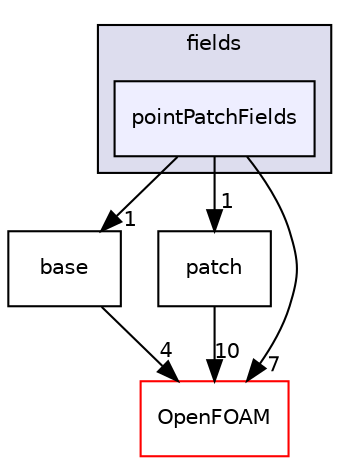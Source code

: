 digraph "src/finiteVolume/expressions/fields/pointPatchFields" {
  bgcolor=transparent;
  compound=true
  node [ fontsize="10", fontname="Helvetica"];
  edge [ labelfontsize="10", labelfontname="Helvetica"];
  subgraph clusterdir_94e9d388d8c18aad033edbe21e3c244a {
    graph [ bgcolor="#ddddee", pencolor="black", label="fields" fontname="Helvetica", fontsize="10", URL="dir_94e9d388d8c18aad033edbe21e3c244a.html"]
  dir_d8ffa1475c96b969c430fff9c79e1e7a [shape=box, label="pointPatchFields", style="filled", fillcolor="#eeeeff", pencolor="black", URL="dir_d8ffa1475c96b969c430fff9c79e1e7a.html"];
  }
  dir_3e84b121de6ab417f91aa031991d9123 [shape=box label="base" URL="dir_3e84b121de6ab417f91aa031991d9123.html"];
  dir_6bbd0519651b483f986c0452fcb0469a [shape=box label="patch" URL="dir_6bbd0519651b483f986c0452fcb0469a.html"];
  dir_c5473ff19b20e6ec4dfe5c310b3778a8 [shape=box label="OpenFOAM" color="red" URL="dir_c5473ff19b20e6ec4dfe5c310b3778a8.html"];
  dir_3e84b121de6ab417f91aa031991d9123->dir_c5473ff19b20e6ec4dfe5c310b3778a8 [headlabel="4", labeldistance=1.5 headhref="dir_000885_002151.html"];
  dir_d8ffa1475c96b969c430fff9c79e1e7a->dir_3e84b121de6ab417f91aa031991d9123 [headlabel="1", labeldistance=1.5 headhref="dir_000887_000885.html"];
  dir_d8ffa1475c96b969c430fff9c79e1e7a->dir_6bbd0519651b483f986c0452fcb0469a [headlabel="1", labeldistance=1.5 headhref="dir_000887_000888.html"];
  dir_d8ffa1475c96b969c430fff9c79e1e7a->dir_c5473ff19b20e6ec4dfe5c310b3778a8 [headlabel="7", labeldistance=1.5 headhref="dir_000887_002151.html"];
  dir_6bbd0519651b483f986c0452fcb0469a->dir_c5473ff19b20e6ec4dfe5c310b3778a8 [headlabel="10", labeldistance=1.5 headhref="dir_000888_002151.html"];
}
